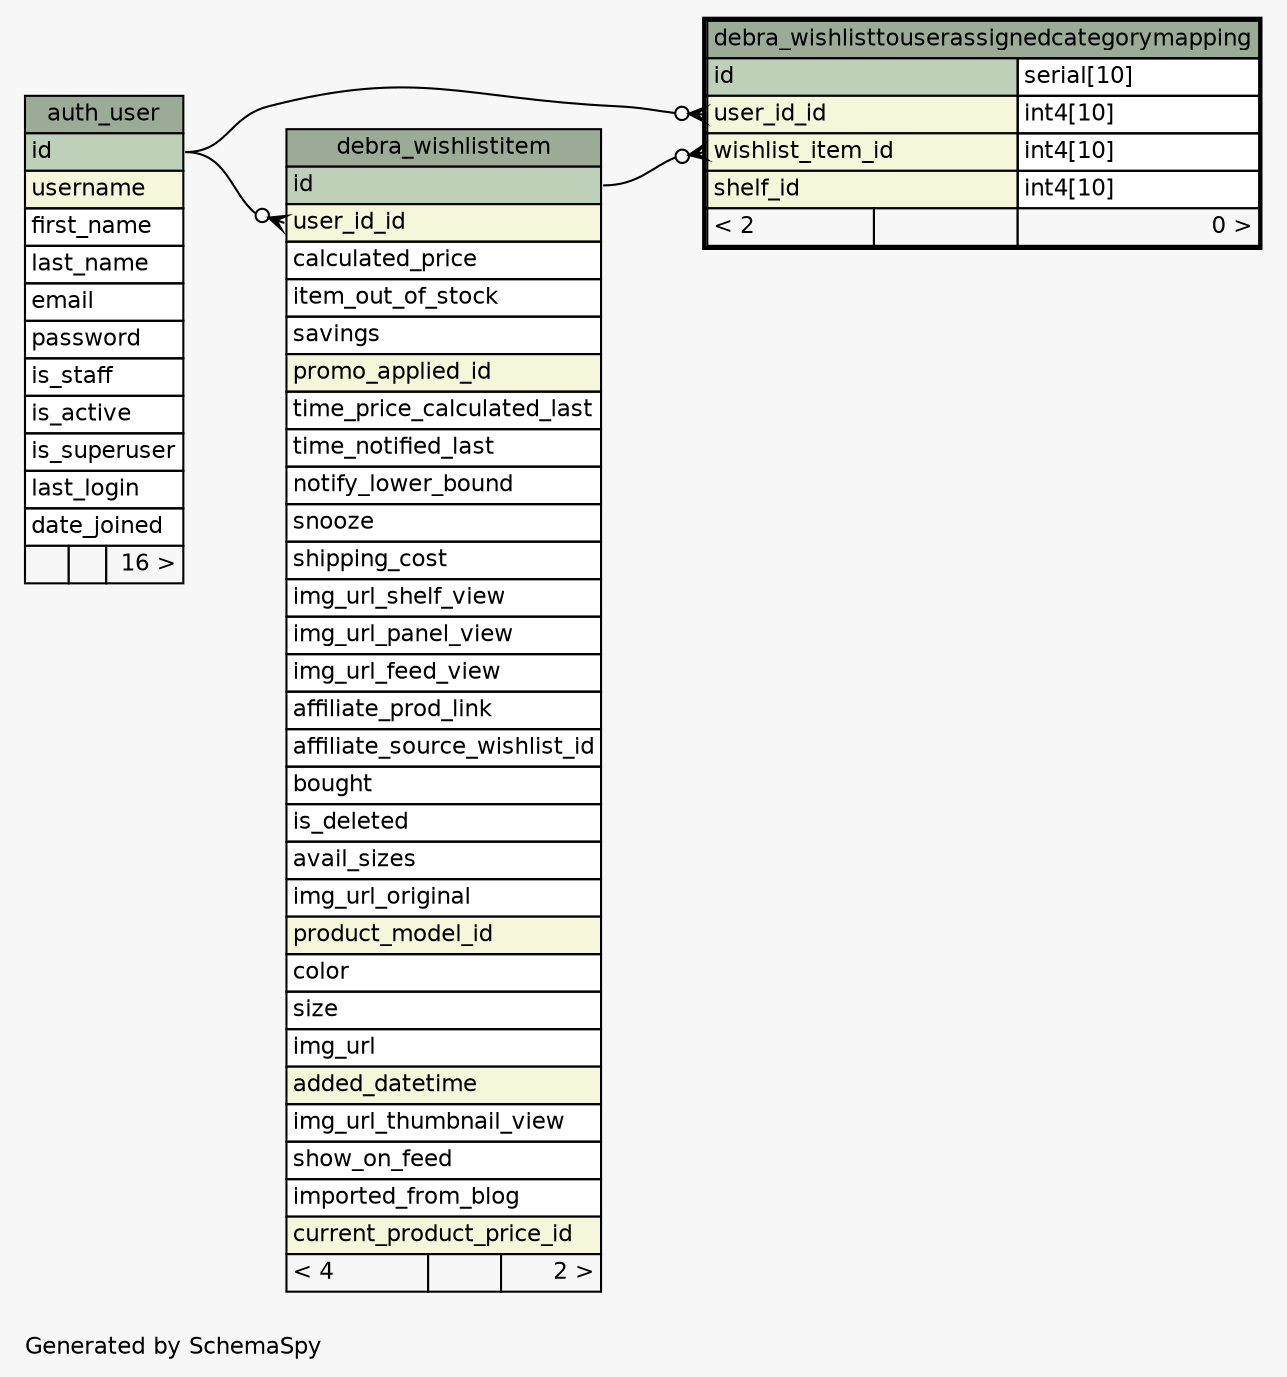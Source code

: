 // dot 2.36.0 on Linux 3.17.0-rc4-a1
// SchemaSpy rev 590
digraph "oneDegreeRelationshipsDiagram" {
  graph [
    rankdir="RL"
    bgcolor="#f7f7f7"
    label="\nGenerated by SchemaSpy"
    labeljust="l"
    nodesep="0.18"
    ranksep="0.46"
    fontname="Helvetica"
    fontsize="11"
  ];
  node [
    fontname="Helvetica"
    fontsize="11"
    shape="plaintext"
  ];
  edge [
    arrowsize="0.8"
  ];
  "debra_wishlistitem":"user_id_id":w -> "auth_user":"id":e [arrowhead=none dir=back arrowtail=crowodot];
  "debra_wishlisttouserassignedcategorymapping":"user_id_id":w -> "auth_user":"id":e [arrowhead=none dir=back arrowtail=crowodot];
  "debra_wishlisttouserassignedcategorymapping":"wishlist_item_id":w -> "debra_wishlistitem":"id":e [arrowhead=none dir=back arrowtail=crowodot];
  "auth_user" [
    label=<
    <TABLE BORDER="0" CELLBORDER="1" CELLSPACING="0" BGCOLOR="#ffffff">
      <TR><TD COLSPAN="3" BGCOLOR="#9bab96" ALIGN="CENTER">auth_user</TD></TR>
      <TR><TD PORT="id" COLSPAN="3" BGCOLOR="#bed1b8" ALIGN="LEFT">id</TD></TR>
      <TR><TD PORT="username" COLSPAN="3" BGCOLOR="#f4f7da" ALIGN="LEFT">username</TD></TR>
      <TR><TD PORT="first_name" COLSPAN="3" ALIGN="LEFT">first_name</TD></TR>
      <TR><TD PORT="last_name" COLSPAN="3" ALIGN="LEFT">last_name</TD></TR>
      <TR><TD PORT="email" COLSPAN="3" ALIGN="LEFT">email</TD></TR>
      <TR><TD PORT="password" COLSPAN="3" ALIGN="LEFT">password</TD></TR>
      <TR><TD PORT="is_staff" COLSPAN="3" ALIGN="LEFT">is_staff</TD></TR>
      <TR><TD PORT="is_active" COLSPAN="3" ALIGN="LEFT">is_active</TD></TR>
      <TR><TD PORT="is_superuser" COLSPAN="3" ALIGN="LEFT">is_superuser</TD></TR>
      <TR><TD PORT="last_login" COLSPAN="3" ALIGN="LEFT">last_login</TD></TR>
      <TR><TD PORT="date_joined" COLSPAN="3" ALIGN="LEFT">date_joined</TD></TR>
      <TR><TD ALIGN="LEFT" BGCOLOR="#f7f7f7">  </TD><TD ALIGN="RIGHT" BGCOLOR="#f7f7f7">  </TD><TD ALIGN="RIGHT" BGCOLOR="#f7f7f7">16 &gt;</TD></TR>
    </TABLE>>
    URL="auth_user.html"
    tooltip="auth_user"
  ];
  "debra_wishlistitem" [
    label=<
    <TABLE BORDER="0" CELLBORDER="1" CELLSPACING="0" BGCOLOR="#ffffff">
      <TR><TD COLSPAN="3" BGCOLOR="#9bab96" ALIGN="CENTER">debra_wishlistitem</TD></TR>
      <TR><TD PORT="id" COLSPAN="3" BGCOLOR="#bed1b8" ALIGN="LEFT">id</TD></TR>
      <TR><TD PORT="user_id_id" COLSPAN="3" BGCOLOR="#f4f7da" ALIGN="LEFT">user_id_id</TD></TR>
      <TR><TD PORT="calculated_price" COLSPAN="3" ALIGN="LEFT">calculated_price</TD></TR>
      <TR><TD PORT="item_out_of_stock" COLSPAN="3" ALIGN="LEFT">item_out_of_stock</TD></TR>
      <TR><TD PORT="savings" COLSPAN="3" ALIGN="LEFT">savings</TD></TR>
      <TR><TD PORT="promo_applied_id" COLSPAN="3" BGCOLOR="#f4f7da" ALIGN="LEFT">promo_applied_id</TD></TR>
      <TR><TD PORT="time_price_calculated_last" COLSPAN="3" ALIGN="LEFT">time_price_calculated_last</TD></TR>
      <TR><TD PORT="time_notified_last" COLSPAN="3" ALIGN="LEFT">time_notified_last</TD></TR>
      <TR><TD PORT="notify_lower_bound" COLSPAN="3" ALIGN="LEFT">notify_lower_bound</TD></TR>
      <TR><TD PORT="snooze" COLSPAN="3" ALIGN="LEFT">snooze</TD></TR>
      <TR><TD PORT="shipping_cost" COLSPAN="3" ALIGN="LEFT">shipping_cost</TD></TR>
      <TR><TD PORT="img_url_shelf_view" COLSPAN="3" ALIGN="LEFT">img_url_shelf_view</TD></TR>
      <TR><TD PORT="img_url_panel_view" COLSPAN="3" ALIGN="LEFT">img_url_panel_view</TD></TR>
      <TR><TD PORT="img_url_feed_view" COLSPAN="3" ALIGN="LEFT">img_url_feed_view</TD></TR>
      <TR><TD PORT="affiliate_prod_link" COLSPAN="3" ALIGN="LEFT">affiliate_prod_link</TD></TR>
      <TR><TD PORT="affiliate_source_wishlist_id" COLSPAN="3" ALIGN="LEFT">affiliate_source_wishlist_id</TD></TR>
      <TR><TD PORT="bought" COLSPAN="3" ALIGN="LEFT">bought</TD></TR>
      <TR><TD PORT="is_deleted" COLSPAN="3" ALIGN="LEFT">is_deleted</TD></TR>
      <TR><TD PORT="avail_sizes" COLSPAN="3" ALIGN="LEFT">avail_sizes</TD></TR>
      <TR><TD PORT="img_url_original" COLSPAN="3" ALIGN="LEFT">img_url_original</TD></TR>
      <TR><TD PORT="product_model_id" COLSPAN="3" BGCOLOR="#f4f7da" ALIGN="LEFT">product_model_id</TD></TR>
      <TR><TD PORT="color" COLSPAN="3" ALIGN="LEFT">color</TD></TR>
      <TR><TD PORT="size" COLSPAN="3" ALIGN="LEFT">size</TD></TR>
      <TR><TD PORT="img_url" COLSPAN="3" ALIGN="LEFT">img_url</TD></TR>
      <TR><TD PORT="added_datetime" COLSPAN="3" BGCOLOR="#f4f7da" ALIGN="LEFT">added_datetime</TD></TR>
      <TR><TD PORT="img_url_thumbnail_view" COLSPAN="3" ALIGN="LEFT">img_url_thumbnail_view</TD></TR>
      <TR><TD PORT="show_on_feed" COLSPAN="3" ALIGN="LEFT">show_on_feed</TD></TR>
      <TR><TD PORT="imported_from_blog" COLSPAN="3" ALIGN="LEFT">imported_from_blog</TD></TR>
      <TR><TD PORT="current_product_price_id" COLSPAN="3" BGCOLOR="#f4f7da" ALIGN="LEFT">current_product_price_id</TD></TR>
      <TR><TD ALIGN="LEFT" BGCOLOR="#f7f7f7">&lt; 4</TD><TD ALIGN="RIGHT" BGCOLOR="#f7f7f7">  </TD><TD ALIGN="RIGHT" BGCOLOR="#f7f7f7">2 &gt;</TD></TR>
    </TABLE>>
    URL="debra_wishlistitem.html"
    tooltip="debra_wishlistitem"
  ];
  "debra_wishlisttouserassignedcategorymapping" [
    label=<
    <TABLE BORDER="2" CELLBORDER="1" CELLSPACING="0" BGCOLOR="#ffffff">
      <TR><TD COLSPAN="3" BGCOLOR="#9bab96" ALIGN="CENTER">debra_wishlisttouserassignedcategorymapping</TD></TR>
      <TR><TD PORT="id" COLSPAN="2" BGCOLOR="#bed1b8" ALIGN="LEFT">id</TD><TD PORT="id.type" ALIGN="LEFT">serial[10]</TD></TR>
      <TR><TD PORT="user_id_id" COLSPAN="2" BGCOLOR="#f4f7da" ALIGN="LEFT">user_id_id</TD><TD PORT="user_id_id.type" ALIGN="LEFT">int4[10]</TD></TR>
      <TR><TD PORT="wishlist_item_id" COLSPAN="2" BGCOLOR="#f4f7da" ALIGN="LEFT">wishlist_item_id</TD><TD PORT="wishlist_item_id.type" ALIGN="LEFT">int4[10]</TD></TR>
      <TR><TD PORT="shelf_id" COLSPAN="2" BGCOLOR="#f4f7da" ALIGN="LEFT">shelf_id</TD><TD PORT="shelf_id.type" ALIGN="LEFT">int4[10]</TD></TR>
      <TR><TD ALIGN="LEFT" BGCOLOR="#f7f7f7">&lt; 2</TD><TD ALIGN="RIGHT" BGCOLOR="#f7f7f7">  </TD><TD ALIGN="RIGHT" BGCOLOR="#f7f7f7">0 &gt;</TD></TR>
    </TABLE>>
    URL="debra_wishlisttouserassignedcategorymapping.html"
    tooltip="debra_wishlisttouserassignedcategorymapping"
  ];
}
